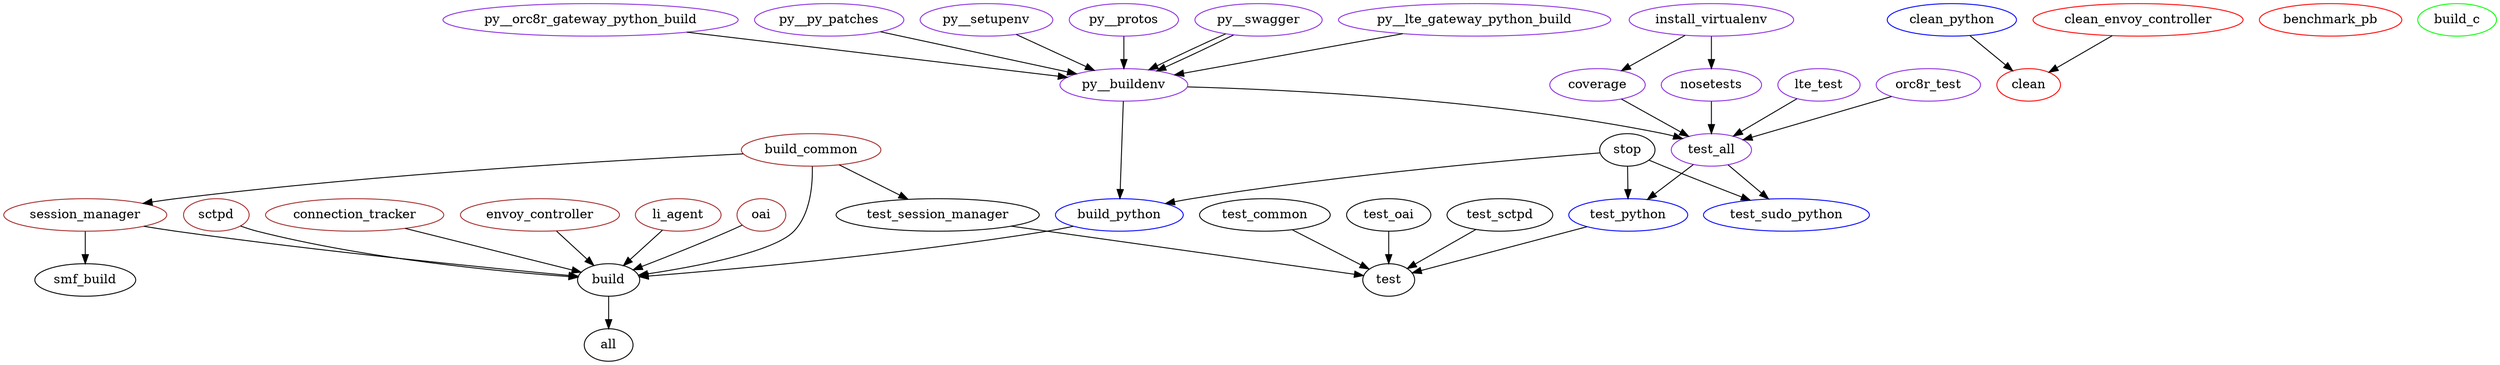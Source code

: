 digraph G {
  all;
    build -> all

  build;

    build_python -> build;
    build_common -> build;
    build_oia -> build;
    build_sctpd -> build;
    build_session_manager -> build;
    build_connection_tracker -> build;
    build_envoy_controller -> build;
    build_li_agent -> build;

  build_python;
  build_common;
  build_oia[label="oai", color="brown"];
  build_sctpd[label="sctpd", color="brown"];
  build_session_manager[label="session_manager", color="brown"];
    build_common -> build_session_manager;
  build_connection_tracker[label="connection_tracker", color="brown"];
  build_envoy_controller[label="envoy_controller", color="brown"];
  build_li_agent[label="li_agent", color="brown"];

  smf_build;
    build_session_manager -> smf_build;

  test;
    test_python -> test;
    test_python[color="blue"];
      stop -> test_python;
      py__test_all -> test_python;
      py__test_all[label="test_all", color="blueviolet"];

        py__buildenv -> py__test_all;
        py__nosetests -> py__test_all;
        py__nosetests[label="nosetests", color="blueviolet"];
          py__install_virtualenv -> py__nosetests;
          py__install_virtualenv[label="install_virtualenv", color="blueviolet"];

          py__coverage -> py__test_all;
          py__coverage[label="coverage", color="blueviolet"];

            py__install_virtualenv -> py__coverage;

        py__lte_test -> py__test_all;
        py__lte_test[label="lte_test", color="blueviolet"];

        py__orc8r_test -> py__test_all;
        py__orc8r_test[label="orc8r_test", color="blueviolet"];

    test_common -> test;
    test_oai -> test;
    test_sctpd -> test;
    test_session_manager -> test

    build_common -> test_session_manager

  test_sudo_python[color="blue"];
    stop -> test_sudo_python;
    py__test_all -> test_sudo_python;

  clean[color="red"];
    clean_python -> clean;
    clean_envoy_controller -> clean;

  clean_python[color="blue"];

  clean_envoy_controller[color="red"];

  build_python[color="blue"];
    stop -> build_python;
    py__buildenv -> build_python;
    py__buildenv[color="blueviolet"];
      py__setupenv -> py__buildenv;
      py__protos -> py__buildenv;
      py__swagger -> py__buildenv;
      py__lte_gateway_python_build -> py__buildenv;
      py__orc8r_gateway_python_build -> py__buildenv;
      py__swagger -> py__buildenv;
      py__py_patches -> py__buildenv;

      py__setupenv[color="blueviolet"];
      py__protos[color="blueviolet"];
      py__swagger[color="blueviolet"];
      py__lte_gateway_python_build[color="blueviolet"];
      py__orc8r_gateway_python_build[color="blueviolet"];
      py__swagger[color="blueviolet"];
      py__py_patches[color="blueviolet"];


  build_common[color="brown"];

  benchmark_pb[color="red"];

  build_c[color="green"];
}
